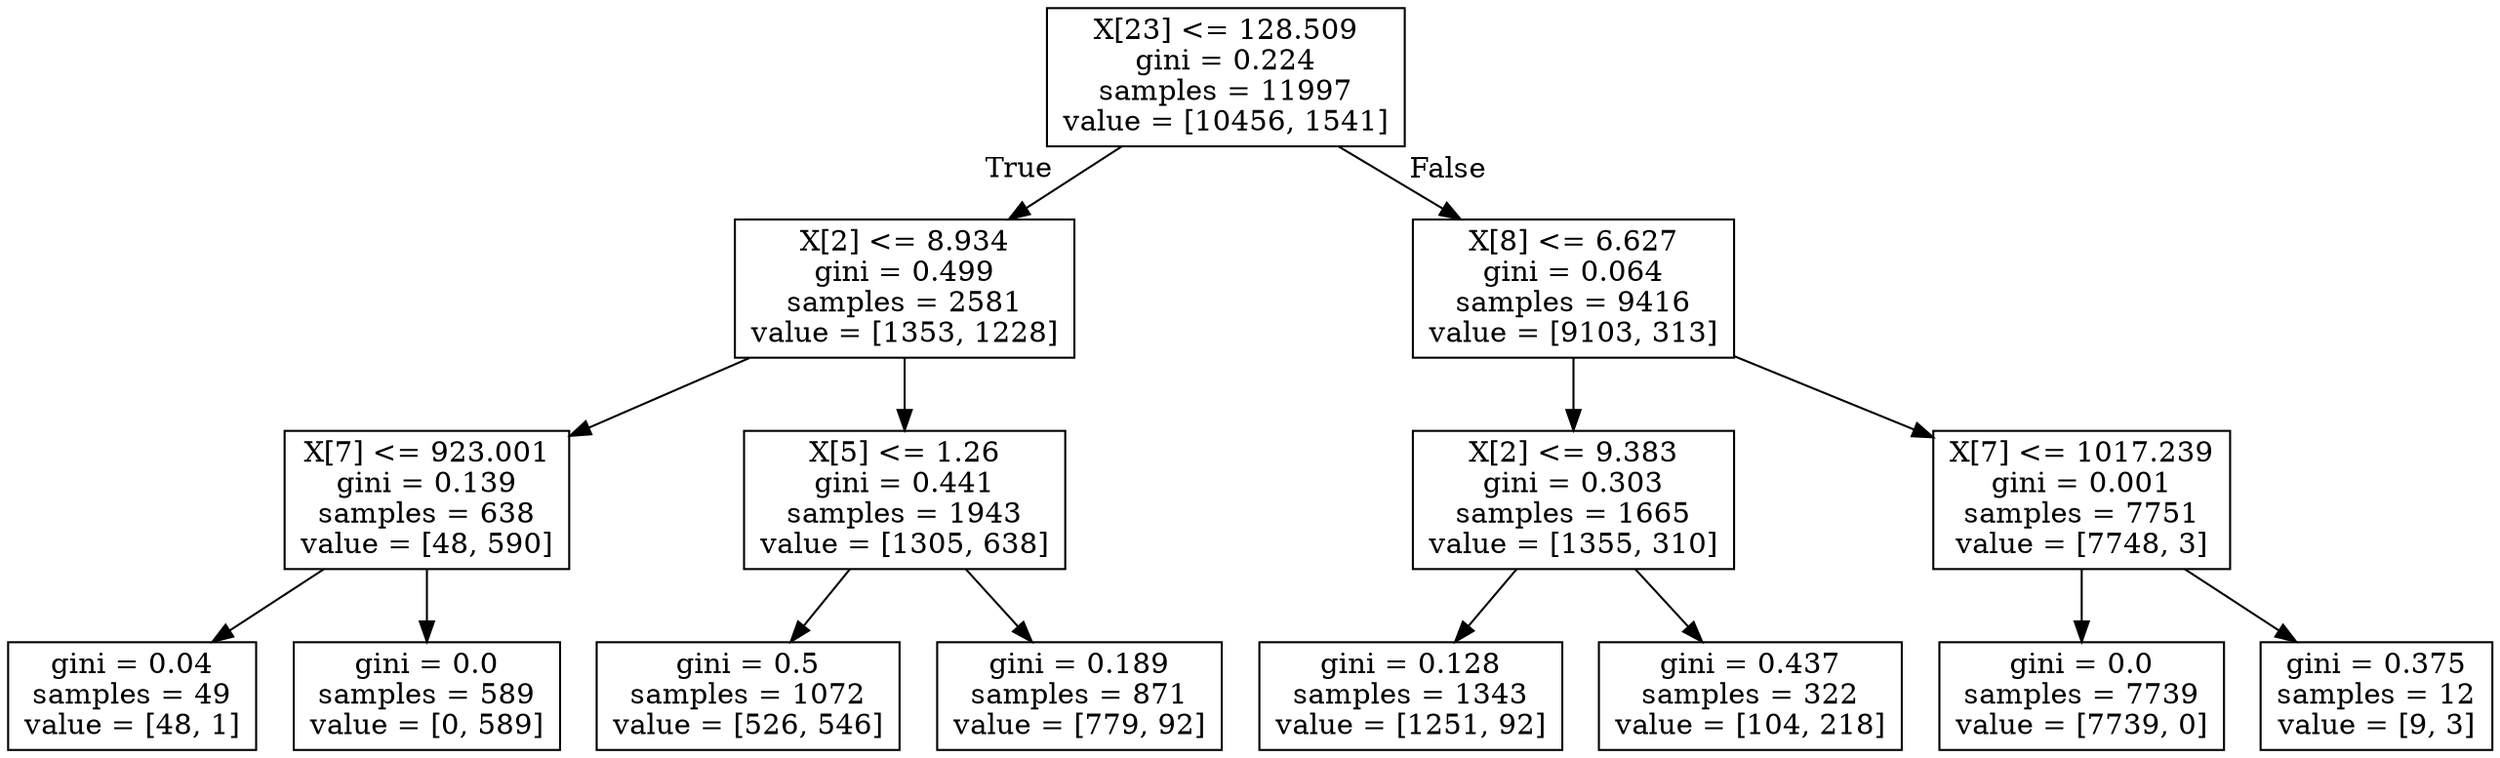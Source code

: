digraph Tree {
node [shape=box] ;
0 [label="X[23] <= 128.509\ngini = 0.224\nsamples = 11997\nvalue = [10456, 1541]"] ;
1 [label="X[2] <= 8.934\ngini = 0.499\nsamples = 2581\nvalue = [1353, 1228]"] ;
0 -> 1 [labeldistance=2.5, labelangle=45, headlabel="True"] ;
2 [label="X[7] <= 923.001\ngini = 0.139\nsamples = 638\nvalue = [48, 590]"] ;
1 -> 2 ;
3 [label="gini = 0.04\nsamples = 49\nvalue = [48, 1]"] ;
2 -> 3 ;
4 [label="gini = 0.0\nsamples = 589\nvalue = [0, 589]"] ;
2 -> 4 ;
5 [label="X[5] <= 1.26\ngini = 0.441\nsamples = 1943\nvalue = [1305, 638]"] ;
1 -> 5 ;
6 [label="gini = 0.5\nsamples = 1072\nvalue = [526, 546]"] ;
5 -> 6 ;
7 [label="gini = 0.189\nsamples = 871\nvalue = [779, 92]"] ;
5 -> 7 ;
8 [label="X[8] <= 6.627\ngini = 0.064\nsamples = 9416\nvalue = [9103, 313]"] ;
0 -> 8 [labeldistance=2.5, labelangle=-45, headlabel="False"] ;
9 [label="X[2] <= 9.383\ngini = 0.303\nsamples = 1665\nvalue = [1355, 310]"] ;
8 -> 9 ;
10 [label="gini = 0.128\nsamples = 1343\nvalue = [1251, 92]"] ;
9 -> 10 ;
11 [label="gini = 0.437\nsamples = 322\nvalue = [104, 218]"] ;
9 -> 11 ;
12 [label="X[7] <= 1017.239\ngini = 0.001\nsamples = 7751\nvalue = [7748, 3]"] ;
8 -> 12 ;
13 [label="gini = 0.0\nsamples = 7739\nvalue = [7739, 0]"] ;
12 -> 13 ;
14 [label="gini = 0.375\nsamples = 12\nvalue = [9, 3]"] ;
12 -> 14 ;
}